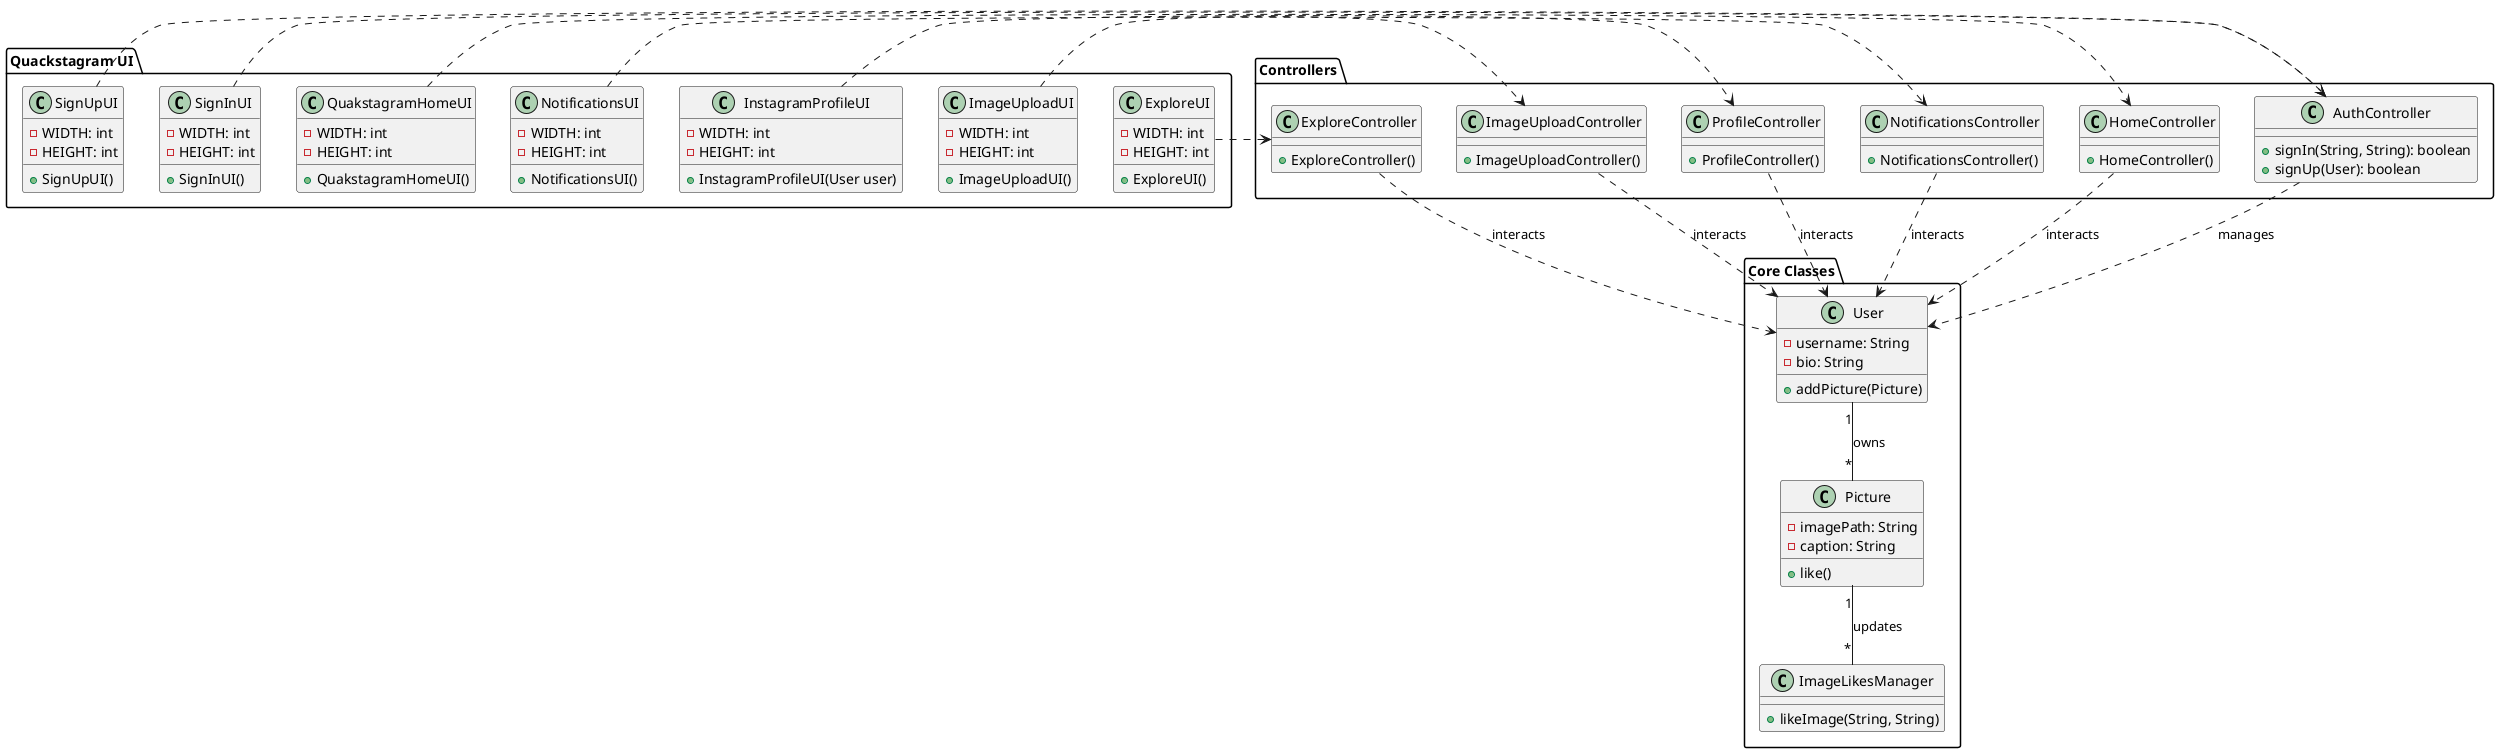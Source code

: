 @startuml
'https://plantuml.com/class-diagram

package "Quackstagram UI" {
    class ExploreUI {
        - WIDTH: int
        - HEIGHT: int
        + ExploreUI()
    }
    class ImageUploadUI {
        - WIDTH: int
        - HEIGHT: int
        + ImageUploadUI()
    }
    class InstagramProfileUI {
        - WIDTH: int
        - HEIGHT: int
        + InstagramProfileUI(User user)
    }
    class NotificationsUI {
        - WIDTH: int
        - HEIGHT: int
        + NotificationsUI()
    }
    class QuakstagramHomeUI {
        - WIDTH: int
        - HEIGHT: int
        + QuakstagramHomeUI()
    }
    class SignInUI {
        - WIDTH: int
        - HEIGHT: int
        + SignInUI()
    }
    class SignUpUI {
        - WIDTH: int
        - HEIGHT: int
        + SignUpUI()
    }
}

package "Core Classes" {
    class User {
        - username: String
        - bio: String
        + addPicture(Picture)
    }

    class Picture {
        - imagePath: String
        - caption: String
        + like()
    }

    class ImageLikesManager {
        + likeImage(String, String)
    }
}

package "Controllers" {
    class ExploreController {
        + ExploreController()
    }
    class ImageUploadController {
        + ImageUploadController()
    }
    class ProfileController {
        + ProfileController()
    }
    class NotificationsController {
        + NotificationsController()
    }
    class HomeController {
        + HomeController()
    }
    class AuthController {
        + signIn(String, String): boolean
        + signUp(User): boolean
    }
}

ExploreUI .right.> ExploreController
ImageUploadUI .right.> ImageUploadController
InstagramProfileUI .right.> ProfileController
NotificationsUI .right.> NotificationsController
QuakstagramHomeUI .right.> HomeController
SignInUI .right.> AuthController
SignUpUI .right.> AuthController

User "1" -- "*" Picture : owns
Picture "1" -- "*" ImageLikesManager : updates

ExploreController ..> User : interacts
ImageUploadController ..> User : interacts
ProfileController ..> User : interacts
NotificationsController ..> User : interacts
HomeController ..> User : interacts
AuthController ..> User : manages

@enduml
